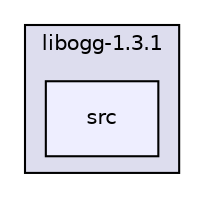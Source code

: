 digraph "ogg/libogg-1.3.1/src" {
  compound=true
  node [ fontsize="10", fontname="Helvetica"];
  edge [ labelfontsize="10", labelfontname="Helvetica"];
  subgraph clusterdir_e102c731f406fba815c31faf6598ff6c {
    graph [ bgcolor="#ddddee", pencolor="black", label="libogg-1.3.1" fontname="Helvetica", fontsize="10", URL="dir_e102c731f406fba815c31faf6598ff6c.html"]
  dir_f2e66ae32cbf74230a94bf22ec956d31 [shape=box, label="src", style="filled", fillcolor="#eeeeff", pencolor="black", URL="dir_f2e66ae32cbf74230a94bf22ec956d31.html"];
  }
}

